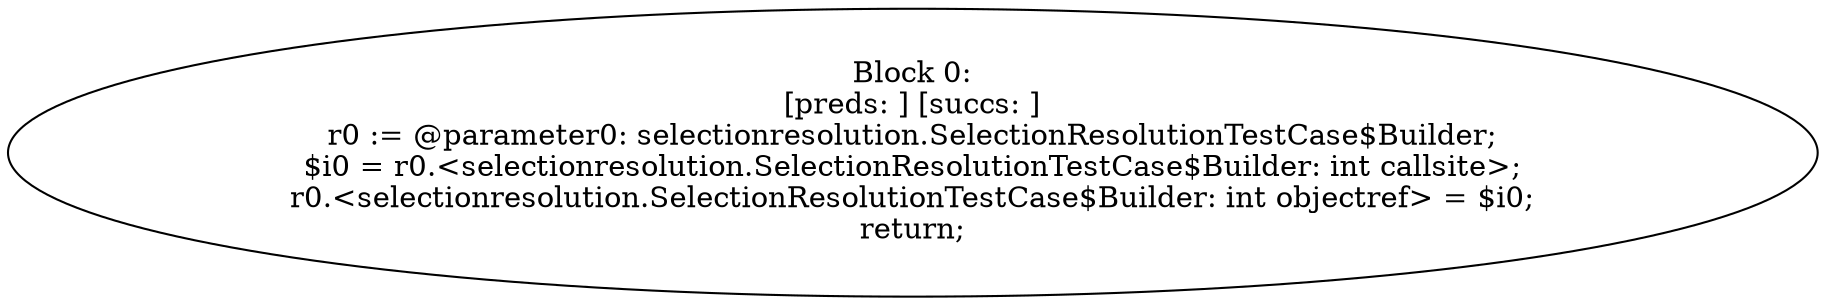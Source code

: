 digraph "unitGraph" {
    "Block 0:
[preds: ] [succs: ]
r0 := @parameter0: selectionresolution.SelectionResolutionTestCase$Builder;
$i0 = r0.<selectionresolution.SelectionResolutionTestCase$Builder: int callsite>;
r0.<selectionresolution.SelectionResolutionTestCase$Builder: int objectref> = $i0;
return;
"
}
